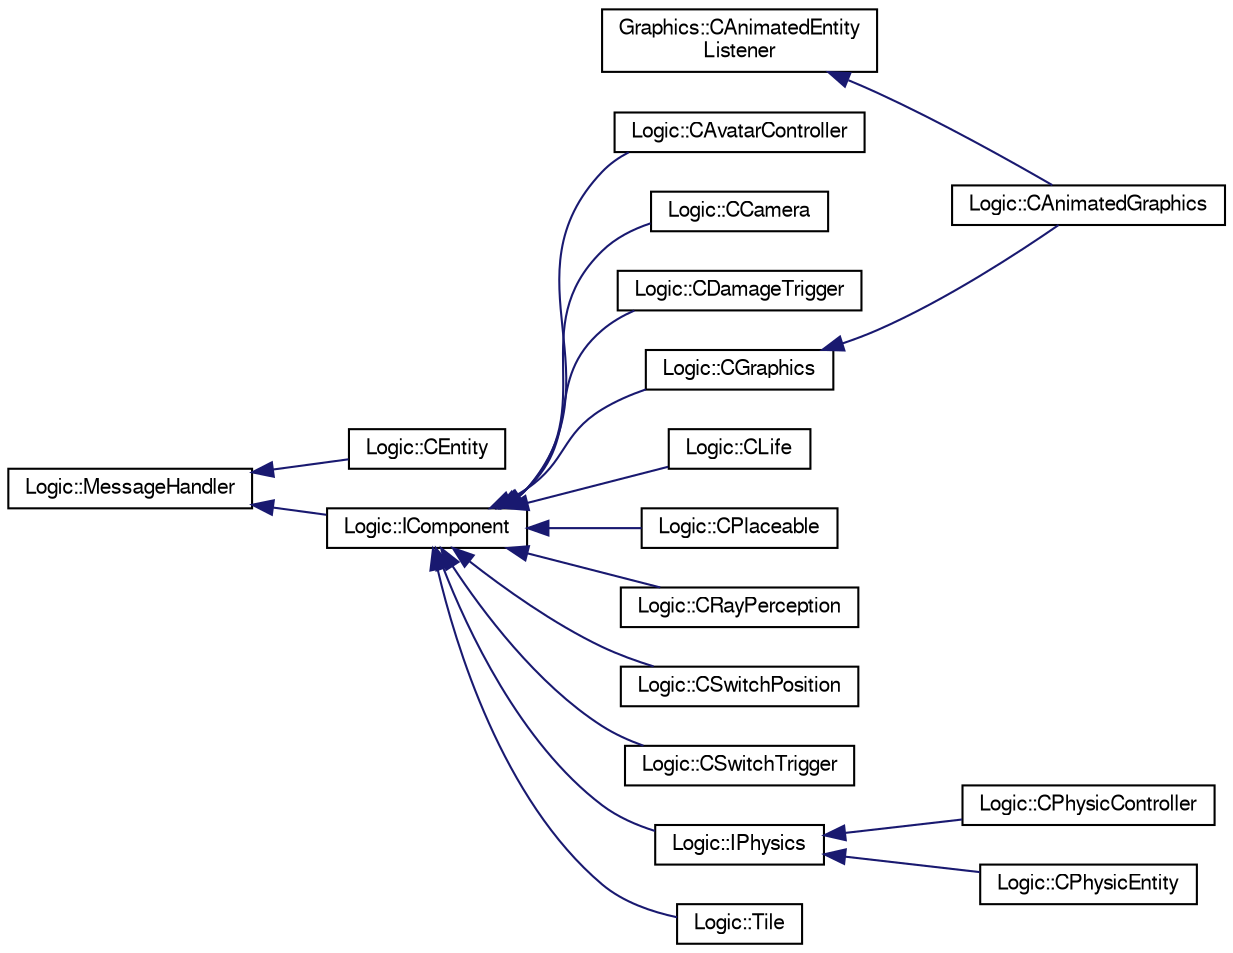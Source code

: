 digraph "Representación gráfica de la clase"
{
  edge [fontname="FreeSans",fontsize="10",labelfontname="FreeSans",labelfontsize="10"];
  node [fontname="FreeSans",fontsize="10",shape=record];
  rankdir="LR";
  Node1 [label="Graphics::CAnimatedEntity\lListener",height=0.2,width=0.4,color="black", fillcolor="white", style="filled",URL="$class_graphics_1_1_c_animated_entity_listener.html",tooltip="Esta clase debe ser implementada por las clases que quieren registrarse en una entidad animada para e..."];
  Node1 -> Node2 [dir="back",color="midnightblue",fontsize="10",style="solid",fontname="FreeSans"];
  Node2 [label="Logic::CAnimatedGraphics",height=0.2,width=0.4,color="black", fillcolor="white", style="filled",URL="$class_logic_1_1_c_animated_graphics.html",tooltip="Componente que se encarga de la representaciï¿œn grï¿œfica animada de una entidad. "];
  Node3 [label="Logic::MessageHandler",height=0.2,width=0.4,color="black", fillcolor="white", style="filled",URL="$class_logic_1_1_message_handler.html"];
  Node3 -> Node4 [dir="back",color="midnightblue",fontsize="10",style="solid",fontname="FreeSans"];
  Node4 [label="Logic::CEntity",height=0.2,width=0.4,color="black", fillcolor="white", style="filled",URL="$class_logic_1_1_c_entity.html",tooltip="Clase que representa una entidad en el entorno virtual. "];
  Node3 -> Node5 [dir="back",color="midnightblue",fontsize="10",style="solid",fontname="FreeSans"];
  Node5 [label="Logic::IComponent",height=0.2,width=0.4,color="black", fillcolor="white", style="filled",URL="$class_logic_1_1_i_component.html",tooltip="Clase base de los componentes que forman las entidades. "];
  Node5 -> Node6 [dir="back",color="midnightblue",fontsize="10",style="solid",fontname="FreeSans"];
  Node6 [label="Logic::CAvatarController",height=0.2,width=0.4,color="black", fillcolor="white", style="filled",URL="$class_logic_1_1_c_avatar_controller.html",tooltip="Este componente es el encargado de mover a una entidad animada. "];
  Node5 -> Node7 [dir="back",color="midnightblue",fontsize="10",style="solid",fontname="FreeSans"];
  Node7 [label="Logic::CCamera",height=0.2,width=0.4,color="black", fillcolor="white", style="filled",URL="$class_logic_1_1_c_camera.html",tooltip="Componente que se encarga de mover la cï¿œmara grï¿œfica de una escena, para que ï¿œsta se pueda reen..."];
  Node5 -> Node8 [dir="back",color="midnightblue",fontsize="10",style="solid",fontname="FreeSans"];
  Node8 [label="Logic::CDamageTrigger",height=0.2,width=0.4,color="black", fillcolor="white", style="filled",URL="$class_logic_1_1_c_damage_trigger.html",tooltip="Este componente procesa mensajes de tipo TOUCHED (indican que la entidad ha sido tocada) para enviar ..."];
  Node5 -> Node9 [dir="back",color="midnightblue",fontsize="10",style="solid",fontname="FreeSans"];
  Node9 [label="Logic::CGraphics",height=0.2,width=0.4,color="black", fillcolor="white", style="filled",URL="$class_logic_1_1_c_graphics.html",tooltip="Componente que se encarga de la representaciï¿œn grï¿œfica de una entidad. "];
  Node9 -> Node2 [dir="back",color="midnightblue",fontsize="10",style="solid",fontname="FreeSans"];
  Node5 -> Node10 [dir="back",color="midnightblue",fontsize="10",style="solid",fontname="FreeSans"];
  Node10 [label="Logic::CLife",height=0.2,width=0.4,color="black", fillcolor="white", style="filled",URL="$class_logic_1_1_c_life.html",tooltip="Este componente controla la vida de una entidad. "];
  Node5 -> Node11 [dir="back",color="midnightblue",fontsize="10",style="solid",fontname="FreeSans"];
  Node11 [label="Logic::CPlaceable",height=0.2,width=0.4,color="black", fillcolor="white", style="filled",URL="$class_logic_1_1_c_placeable.html"];
  Node5 -> Node12 [dir="back",color="midnightblue",fontsize="10",style="solid",fontname="FreeSans"];
  Node12 [label="Logic::CRayPerception",height=0.2,width=0.4,color="black", fillcolor="white", style="filled",URL="$class_logic_1_1_c_ray_perception.html",tooltip="Este componente lanza un rayo en la direcciï¿œn en la que mira la entidad para comprobar si alguna ot..."];
  Node5 -> Node13 [dir="back",color="midnightblue",fontsize="10",style="solid",fontname="FreeSans"];
  Node13 [label="Logic::CSwitchPosition",height=0.2,width=0.4,color="black", fillcolor="white", style="filled",URL="$class_logic_1_1_c_switch_position.html",tooltip="Este componente controla el movimiento de una entidad que tiene dos estados (posiciones) y la mueve d..."];
  Node5 -> Node14 [dir="back",color="midnightblue",fontsize="10",style="solid",fontname="FreeSans"];
  Node14 [label="Logic::CSwitchTrigger",height=0.2,width=0.4,color="black", fillcolor="white", style="filled",URL="$class_logic_1_1_c_switch_trigger.html",tooltip="Este componente procesa mensajes de tipo TOUCHED o UNTOUCHED (indican que la entidad ha sido tocada o..."];
  Node5 -> Node15 [dir="back",color="midnightblue",fontsize="10",style="solid",fontname="FreeSans"];
  Node15 [label="Logic::IPhysics",height=0.2,width=0.4,color="black", fillcolor="white", style="filled",URL="$class_logic_1_1_i_physics.html",tooltip="Clase abstracta de la que deben heredar todos los componentes fï¿œsicos. "];
  Node15 -> Node16 [dir="back",color="midnightblue",fontsize="10",style="solid",fontname="FreeSans"];
  Node16 [label="Logic::CPhysicController",height=0.2,width=0.4,color="black", fillcolor="white", style="filled",URL="$class_logic_1_1_c_physic_controller.html",tooltip="Componente que se utiliza para representar jugadores y enemigos en el mundo fï¿œsico usando character..."];
  Node15 -> Node17 [dir="back",color="midnightblue",fontsize="10",style="solid",fontname="FreeSans"];
  Node17 [label="Logic::CPhysicEntity",height=0.2,width=0.4,color="black", fillcolor="white", style="filled",URL="$class_logic_1_1_c_physic_entity.html",tooltip="Componente encargardo de la representaciï¿œn fï¿œsica de una entidad simple. "];
  Node5 -> Node18 [dir="back",color="midnightblue",fontsize="10",style="solid",fontname="FreeSans"];
  Node18 [label="Logic::Tile",height=0.2,width=0.4,color="black", fillcolor="white", style="filled",URL="$class_logic_1_1_tile.html"];
}
